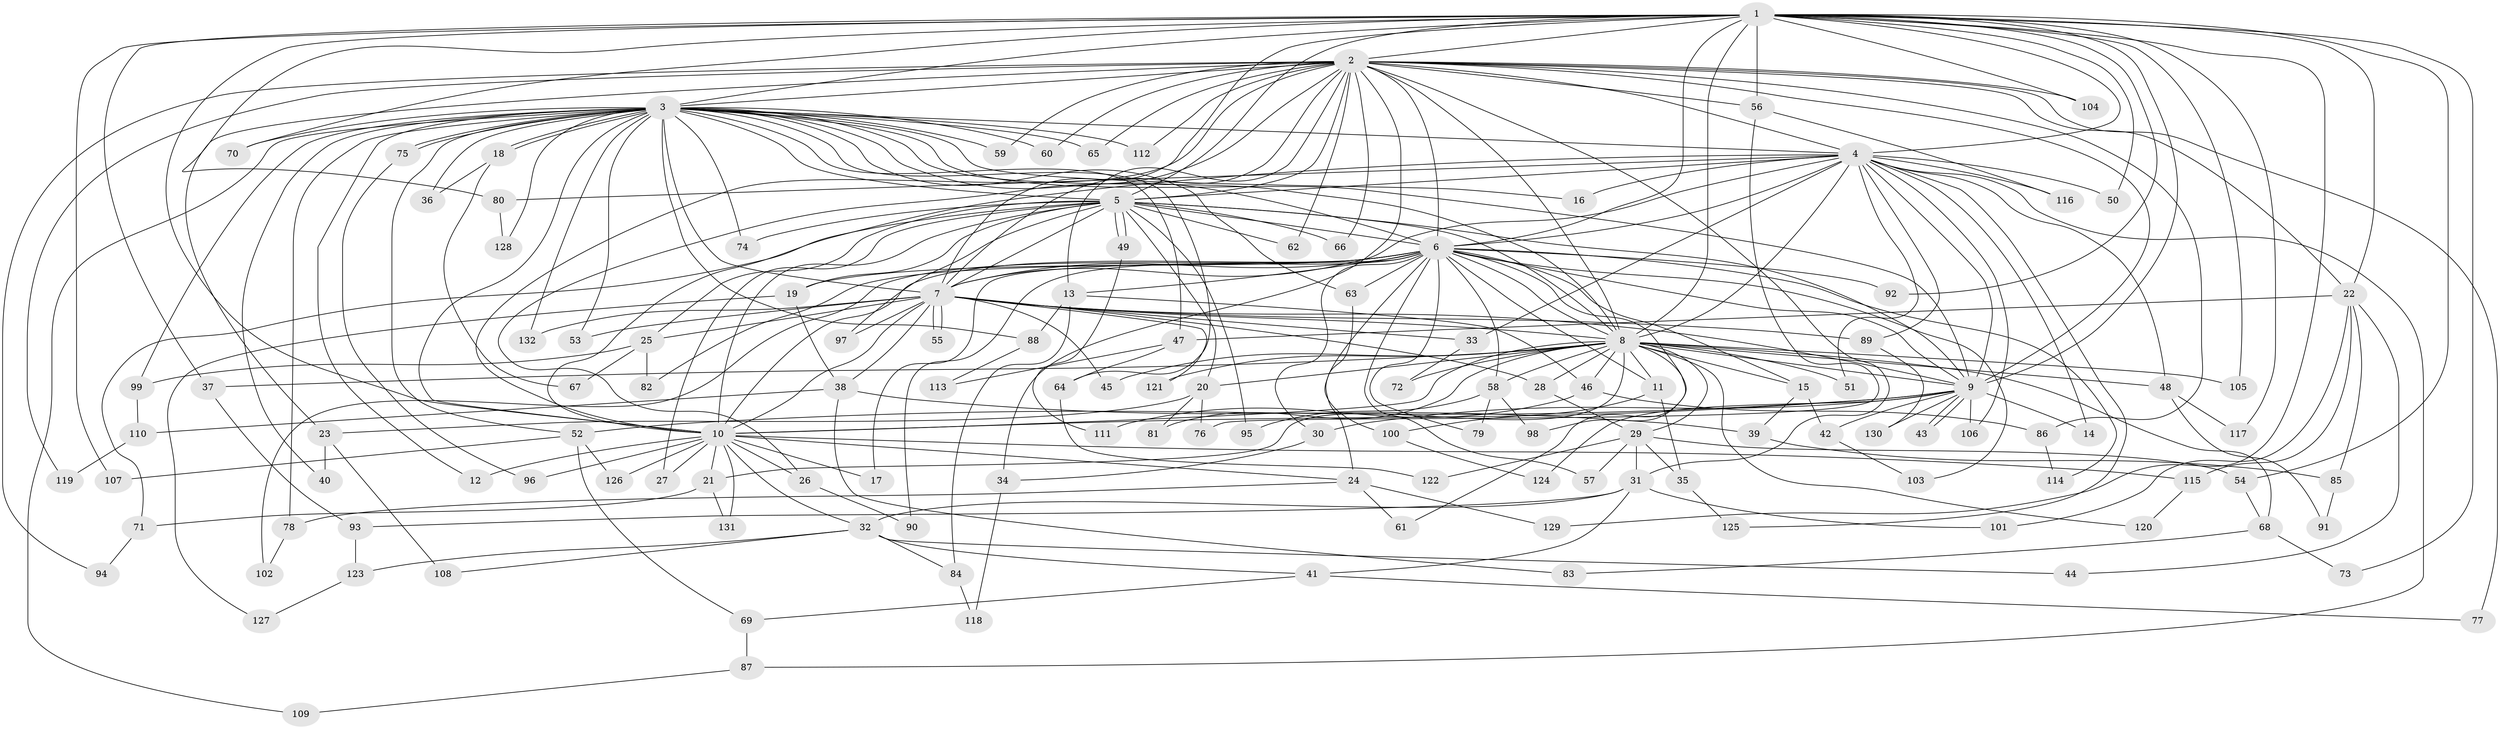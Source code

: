 // coarse degree distribution, {22: 0.009900990099009901, 25: 0.009900990099009901, 31: 0.009900990099009901, 20: 0.009900990099009901, 17: 0.019801980198019802, 34: 0.009900990099009901, 26: 0.009900990099009901, 18: 0.009900990099009901, 4: 0.09900990099009901, 2: 0.49504950495049505, 6: 0.0297029702970297, 5: 0.04950495049504951, 7: 0.0297029702970297, 3: 0.18811881188118812, 10: 0.009900990099009901, 1: 0.009900990099009901}
// Generated by graph-tools (version 1.1) at 2025/23/03/03/25 07:23:47]
// undirected, 132 vertices, 289 edges
graph export_dot {
graph [start="1"]
  node [color=gray90,style=filled];
  1;
  2;
  3;
  4;
  5;
  6;
  7;
  8;
  9;
  10;
  11;
  12;
  13;
  14;
  15;
  16;
  17;
  18;
  19;
  20;
  21;
  22;
  23;
  24;
  25;
  26;
  27;
  28;
  29;
  30;
  31;
  32;
  33;
  34;
  35;
  36;
  37;
  38;
  39;
  40;
  41;
  42;
  43;
  44;
  45;
  46;
  47;
  48;
  49;
  50;
  51;
  52;
  53;
  54;
  55;
  56;
  57;
  58;
  59;
  60;
  61;
  62;
  63;
  64;
  65;
  66;
  67;
  68;
  69;
  70;
  71;
  72;
  73;
  74;
  75;
  76;
  77;
  78;
  79;
  80;
  81;
  82;
  83;
  84;
  85;
  86;
  87;
  88;
  89;
  90;
  91;
  92;
  93;
  94;
  95;
  96;
  97;
  98;
  99;
  100;
  101;
  102;
  103;
  104;
  105;
  106;
  107;
  108;
  109;
  110;
  111;
  112;
  113;
  114;
  115;
  116;
  117;
  118;
  119;
  120;
  121;
  122;
  123;
  124;
  125;
  126;
  127;
  128;
  129;
  130;
  131;
  132;
  1 -- 2;
  1 -- 3;
  1 -- 4;
  1 -- 5;
  1 -- 6;
  1 -- 7;
  1 -- 8;
  1 -- 9;
  1 -- 10;
  1 -- 22;
  1 -- 37;
  1 -- 50;
  1 -- 54;
  1 -- 56;
  1 -- 70;
  1 -- 73;
  1 -- 80;
  1 -- 92;
  1 -- 104;
  1 -- 105;
  1 -- 107;
  1 -- 117;
  1 -- 129;
  2 -- 3;
  2 -- 4;
  2 -- 5;
  2 -- 6;
  2 -- 7;
  2 -- 8;
  2 -- 9;
  2 -- 10;
  2 -- 13;
  2 -- 22;
  2 -- 23;
  2 -- 26;
  2 -- 31;
  2 -- 34;
  2 -- 56;
  2 -- 59;
  2 -- 60;
  2 -- 62;
  2 -- 65;
  2 -- 66;
  2 -- 77;
  2 -- 86;
  2 -- 94;
  2 -- 104;
  2 -- 112;
  2 -- 119;
  3 -- 4;
  3 -- 5;
  3 -- 6;
  3 -- 7;
  3 -- 8;
  3 -- 9;
  3 -- 10;
  3 -- 12;
  3 -- 16;
  3 -- 18;
  3 -- 18;
  3 -- 36;
  3 -- 40;
  3 -- 47;
  3 -- 52;
  3 -- 53;
  3 -- 59;
  3 -- 60;
  3 -- 63;
  3 -- 64;
  3 -- 65;
  3 -- 70;
  3 -- 74;
  3 -- 75;
  3 -- 75;
  3 -- 78;
  3 -- 88;
  3 -- 99;
  3 -- 109;
  3 -- 112;
  3 -- 128;
  3 -- 132;
  4 -- 5;
  4 -- 6;
  4 -- 7;
  4 -- 8;
  4 -- 9;
  4 -- 10;
  4 -- 14;
  4 -- 16;
  4 -- 33;
  4 -- 48;
  4 -- 50;
  4 -- 51;
  4 -- 80;
  4 -- 87;
  4 -- 89;
  4 -- 106;
  4 -- 116;
  4 -- 125;
  5 -- 6;
  5 -- 7;
  5 -- 8;
  5 -- 9;
  5 -- 10;
  5 -- 19;
  5 -- 20;
  5 -- 25;
  5 -- 27;
  5 -- 49;
  5 -- 49;
  5 -- 62;
  5 -- 66;
  5 -- 71;
  5 -- 74;
  5 -- 95;
  5 -- 97;
  6 -- 7;
  6 -- 8;
  6 -- 9;
  6 -- 10;
  6 -- 11;
  6 -- 13;
  6 -- 15;
  6 -- 17;
  6 -- 19;
  6 -- 24;
  6 -- 30;
  6 -- 57;
  6 -- 58;
  6 -- 63;
  6 -- 79;
  6 -- 82;
  6 -- 90;
  6 -- 92;
  6 -- 98;
  6 -- 102;
  6 -- 103;
  6 -- 114;
  7 -- 8;
  7 -- 9;
  7 -- 10;
  7 -- 25;
  7 -- 28;
  7 -- 33;
  7 -- 38;
  7 -- 45;
  7 -- 53;
  7 -- 55;
  7 -- 55;
  7 -- 89;
  7 -- 97;
  7 -- 121;
  7 -- 132;
  8 -- 9;
  8 -- 10;
  8 -- 11;
  8 -- 15;
  8 -- 20;
  8 -- 21;
  8 -- 28;
  8 -- 29;
  8 -- 37;
  8 -- 45;
  8 -- 46;
  8 -- 48;
  8 -- 51;
  8 -- 58;
  8 -- 61;
  8 -- 68;
  8 -- 72;
  8 -- 81;
  8 -- 105;
  8 -- 120;
  8 -- 121;
  9 -- 10;
  9 -- 14;
  9 -- 30;
  9 -- 42;
  9 -- 43;
  9 -- 43;
  9 -- 52;
  9 -- 106;
  9 -- 124;
  9 -- 130;
  10 -- 12;
  10 -- 17;
  10 -- 21;
  10 -- 24;
  10 -- 26;
  10 -- 27;
  10 -- 32;
  10 -- 96;
  10 -- 115;
  10 -- 126;
  10 -- 131;
  11 -- 35;
  11 -- 100;
  13 -- 46;
  13 -- 84;
  13 -- 88;
  15 -- 39;
  15 -- 42;
  18 -- 36;
  18 -- 67;
  19 -- 38;
  19 -- 127;
  20 -- 23;
  20 -- 76;
  20 -- 81;
  21 -- 71;
  21 -- 131;
  22 -- 44;
  22 -- 47;
  22 -- 85;
  22 -- 101;
  22 -- 115;
  23 -- 40;
  23 -- 108;
  24 -- 61;
  24 -- 78;
  24 -- 129;
  25 -- 67;
  25 -- 82;
  25 -- 99;
  26 -- 90;
  28 -- 29;
  29 -- 31;
  29 -- 35;
  29 -- 54;
  29 -- 57;
  29 -- 122;
  30 -- 34;
  31 -- 32;
  31 -- 41;
  31 -- 93;
  31 -- 101;
  32 -- 41;
  32 -- 44;
  32 -- 84;
  32 -- 108;
  32 -- 123;
  33 -- 72;
  34 -- 118;
  35 -- 125;
  37 -- 93;
  38 -- 39;
  38 -- 83;
  38 -- 110;
  39 -- 85;
  41 -- 69;
  41 -- 77;
  42 -- 103;
  46 -- 86;
  46 -- 111;
  47 -- 64;
  47 -- 113;
  48 -- 91;
  48 -- 117;
  49 -- 111;
  52 -- 69;
  52 -- 107;
  52 -- 126;
  54 -- 68;
  56 -- 76;
  56 -- 116;
  58 -- 79;
  58 -- 95;
  58 -- 98;
  63 -- 100;
  64 -- 122;
  68 -- 73;
  68 -- 83;
  69 -- 87;
  71 -- 94;
  75 -- 96;
  78 -- 102;
  80 -- 128;
  84 -- 118;
  85 -- 91;
  86 -- 114;
  87 -- 109;
  88 -- 113;
  89 -- 130;
  93 -- 123;
  99 -- 110;
  100 -- 124;
  110 -- 119;
  115 -- 120;
  123 -- 127;
}
